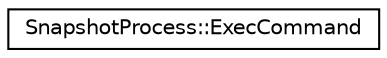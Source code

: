 digraph "Graphical Class Hierarchy"
{
 // LATEX_PDF_SIZE
  edge [fontname="Helvetica",fontsize="10",labelfontname="Helvetica",labelfontsize="10"];
  node [fontname="Helvetica",fontsize="10",shape=record];
  rankdir="LR";
  Node0 [label="SnapshotProcess::ExecCommand",height=0.2,width=0.4,color="black", fillcolor="white", style="filled",URL="$structSnapshotProcess_1_1ExecCommand.html",tooltip=" "];
}
